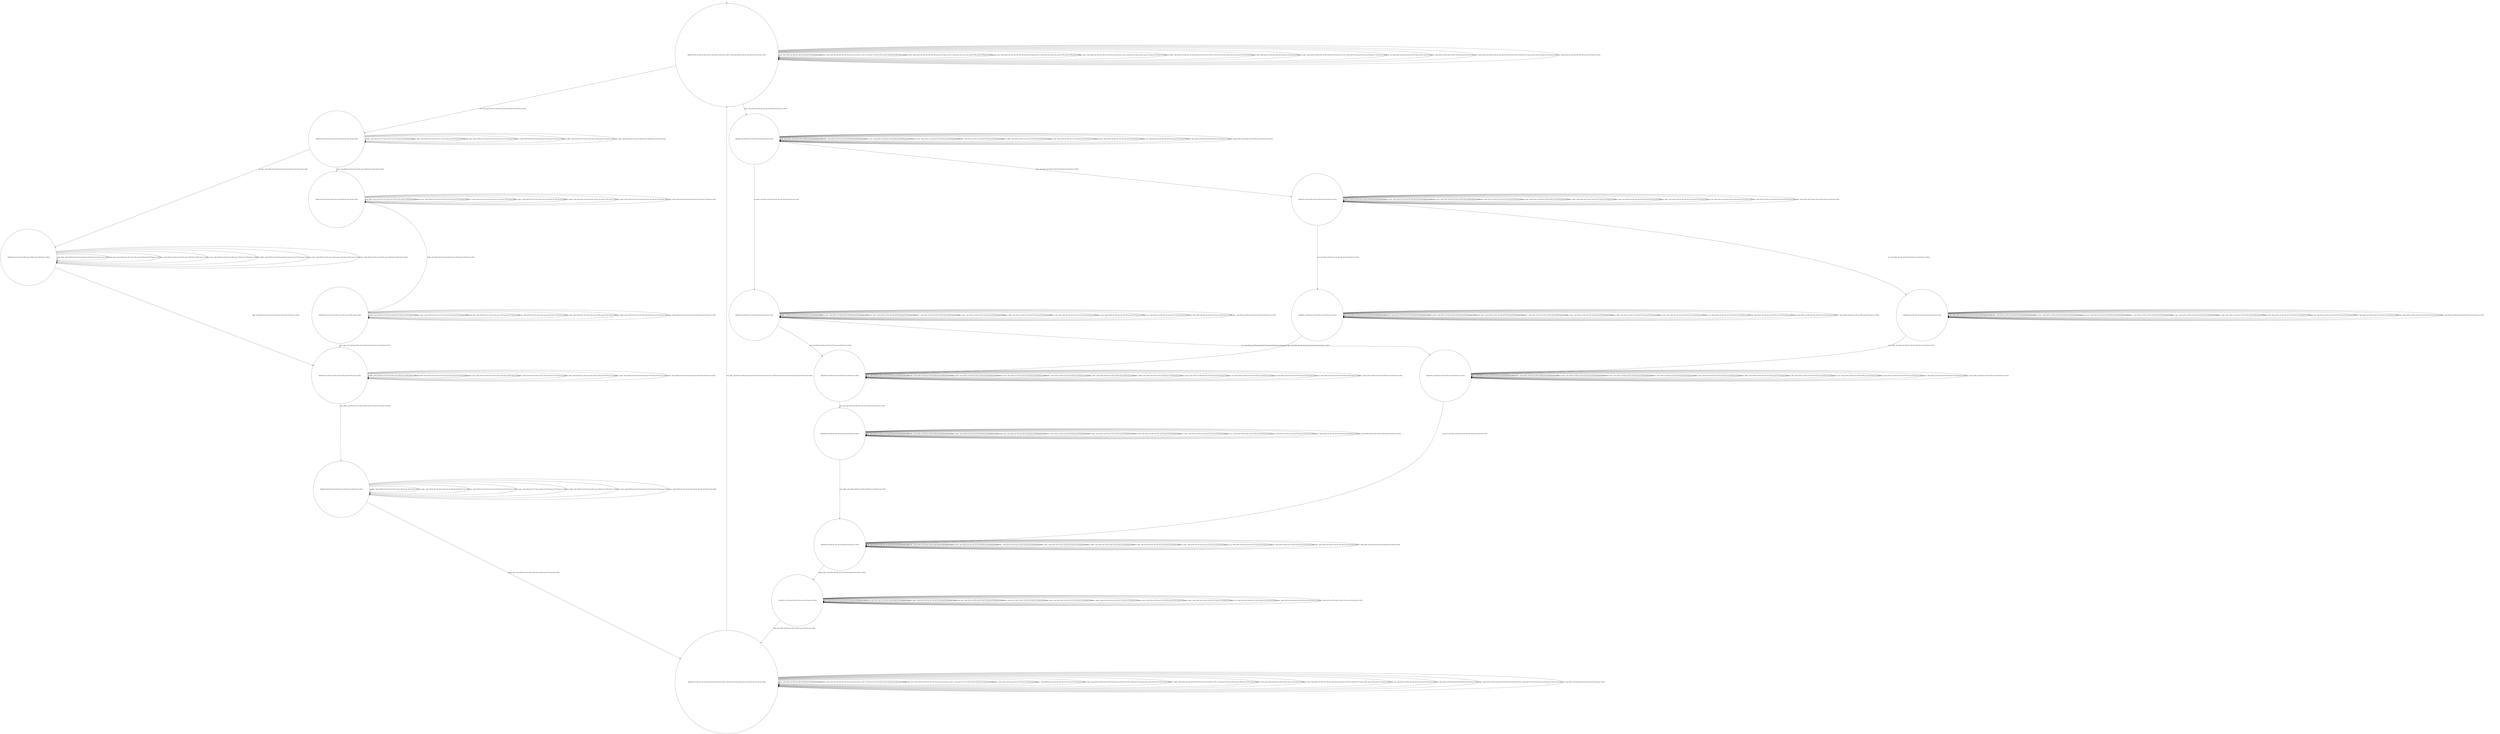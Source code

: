 digraph g {
	edge [lblstyle="above, sloped"];
	s0 [shape="circle" label="0@[((EUR and COF and not DOL and not TEA and not TON and not CAP) or (DOL and TEA and CAP and TON and not EUR and not COF))]"];
	s1 [shape="circle" label="1@[((EUR and COF and not DOL and not TEA and not TON and not CAP))]"];
	s2 [shape="circle" label="2@[((EUR and COF and not DOL and not TEA and not TON and not CAP))]"];
	s3 [shape="circle" label="3@[((EUR and COF and not DOL and not TEA and not TON and not CAP))]"];
	s4 [shape="circle" label="4@[((EUR and COF and not DOL and not TEA and not TON and not CAP))]"];
	s5 [shape="circle" label="5@[((EUR and COF and not DOL and not TEA and not TON and not CAP))]"];
	s6 [shape="circle" label="6@[((EUR and COF and not DOL and not TEA and not TON and not CAP))]"];
	s7 [shape="circle" label="7@[((DOL and TEA and CAP and TON and not EUR and not COF) or (EUR and COF and not DOL and not TEA and not TON and not CAP))]"];
	s8 [shape="circle" label="8@[((DOL and TEA and CAP and TON and not EUR and not COF))]"];
	s9 [shape="circle" label="9@[((DOL and TEA and CAP and TON and not EUR and not COF))]"];
	s10 [shape="circle" label="10@[((DOL and TEA and CAP and TON and not EUR and not COF))]"];
	s11 [shape="circle" label="11@[((DOL and TEA and CAP and TON and not EUR and not COF))]"];
	s12 [shape="circle" label="12@[((DOL and TEA and CAP and TON and not EUR and not COF))]"];
	s13 [shape="circle" label="13@[((DOL and TEA and CAP and TON and not EUR and not COF))]"];
	s14 [shape="circle" label="14@[((DOL and TEA and CAP and TON and not EUR and not COF))]"];
	s15 [shape="circle" label="15@[((DOL and TEA and CAP and TON and not EUR and not COF))]"];
	s16 [shape="circle" label="16@[((DOL and TEA and CAP and TON and not EUR and not COF))]"];
	s17 [shape="circle" label="17@[((DOL and TEA and CAP and TON and not EUR and not COF))]"];
	s0 -> s0 [label="cap / nok() [((DOL and TEA and CAP and TON and not EUR and not COF))]"];
	s0 -> s0 [label="coffee / nok() [((DOL and TEA and CAP and TON and not EUR and not COF) or (EUR and COF and not DOL and not TEA and not TON and not CAP))]"];
	s0 -> s0 [label="cup_taken / nok() [((DOL and TEA and CAP and TON and not EUR and not COF) or (EUR and COF and not DOL and not TEA and not TON and not CAP))]"];
	s0 -> s0 [label="display_done / nok() [((DOL and TEA and CAP and TON and not EUR and not COF) or (EUR and COF and not DOL and not TEA and not TON and not CAP))]"];
	s0 -> s8 [label="dollar / ok() [((DOL and TEA and CAP and TON and not EUR and not COF))]"];
	s0 -> s1 [label="euro / ok() [((EUR and COF and not DOL and not TEA and not TON and not CAP))]"];
	s0 -> s0 [label="no_sugar / nok() [((DOL and TEA and CAP and TON and not EUR and not COF) or (EUR and COF and not DOL and not TEA and not TON and not CAP))]"];
	s0 -> s0 [label="pour_coffee / nok() [((DOL and TEA and CAP and TON and not EUR and not COF) or (EUR and COF and not DOL and not TEA and not TON and not CAP))]"];
	s0 -> s0 [label="pour_milk / nok() [((DOL and TEA and CAP and TON and not EUR and not COF))]"];
	s0 -> s0 [label="pour_sugar / nok() [((DOL and TEA and CAP and TON and not EUR and not COF) or (EUR and COF and not DOL and not TEA and not TON and not CAP))]"];
	s0 -> s0 [label="pour_tea / nok() [((DOL and TEA and CAP and TON and not EUR and not COF))]"];
	s0 -> s0 [label="ring / nok() [((DOL and TEA and CAP and TON and not EUR and not COF))]"];
	s0 -> s0 [label="sugar / nok() [((DOL and TEA and CAP and TON and not EUR and not COF) or (EUR and COF and not DOL and not TEA and not TON and not CAP))]"];
	s0 -> s0 [label="tea / nok() [((DOL and TEA and CAP and TON and not EUR and not COF))]"];
	s1 -> s1 [label="coffee / nok() [((EUR and COF and not DOL and not TEA and not TON and not CAP))]"];
	s1 -> s1 [label="cup_taken / nok() [((EUR and COF and not DOL and not TEA and not TON and not CAP))]"];
	s1 -> s1 [label="display_done / nok() [((EUR and COF and not DOL and not TEA and not TON and not CAP))]"];
	s1 -> s1 [label="euro / nok() [((EUR and COF and not DOL and not TEA and not TON and not CAP))]"];
	s1 -> s2 [label="no_sugar / ok() [((EUR and COF and not DOL and not TEA and not TON and not CAP))]"];
	s1 -> s1 [label="pour_coffee / nok() [((EUR and COF and not DOL and not TEA and not TON and not CAP))]"];
	s1 -> s1 [label="pour_sugar / nok() [((EUR and COF and not DOL and not TEA and not TON and not CAP))]"];
	s1 -> s3 [label="sugar / ok() [((EUR and COF and not DOL and not TEA and not TON and not CAP))]"];
	s2 -> s5 [label="coffee / ok() [((EUR and COF and not DOL and not TEA and not TON and not CAP))]"];
	s2 -> s2 [label="cup_taken / nok() [((EUR and COF and not DOL and not TEA and not TON and not CAP))]"];
	s2 -> s2 [label="display_done / nok() [((EUR and COF and not DOL and not TEA and not TON and not CAP))]"];
	s2 -> s2 [label="euro / nok() [((EUR and COF and not DOL and not TEA and not TON and not CAP))]"];
	s2 -> s2 [label="no_sugar / nok() [((EUR and COF and not DOL and not TEA and not TON and not CAP))]"];
	s2 -> s2 [label="pour_coffee / nok() [((EUR and COF and not DOL and not TEA and not TON and not CAP))]"];
	s2 -> s2 [label="pour_sugar / nok() [((EUR and COF and not DOL and not TEA and not TON and not CAP))]"];
	s2 -> s2 [label="sugar / void() [((EUR and COF and not DOL and not TEA and not TON and not CAP))]"];
	s3 -> s4 [label="coffee / ok() [((EUR and COF and not DOL and not TEA and not TON and not CAP))]"];
	s3 -> s3 [label="cup_taken / nok() [((EUR and COF and not DOL and not TEA and not TON and not CAP))]"];
	s3 -> s3 [label="display_done / nok() [((EUR and COF and not DOL and not TEA and not TON and not CAP))]"];
	s3 -> s3 [label="euro / nok() [((EUR and COF and not DOL and not TEA and not TON and not CAP))]"];
	s3 -> s3 [label="no_sugar / void() [((EUR and COF and not DOL and not TEA and not TON and not CAP))]"];
	s3 -> s3 [label="pour_coffee / nok() [((EUR and COF and not DOL and not TEA and not TON and not CAP))]"];
	s3 -> s3 [label="pour_sugar / nok() [((EUR and COF and not DOL and not TEA and not TON and not CAP))]"];
	s3 -> s3 [label="sugar / nok() [((EUR and COF and not DOL and not TEA and not TON and not CAP))]"];
	s4 -> s4 [label="coffee / nok() [((EUR and COF and not DOL and not TEA and not TON and not CAP))]"];
	s4 -> s4 [label="cup_taken / nok() [((EUR and COF and not DOL and not TEA and not TON and not CAP))]"];
	s4 -> s4 [label="display_done / nok() [((EUR and COF and not DOL and not TEA and not TON and not CAP))]"];
	s4 -> s4 [label="euro / nok() [((EUR and COF and not DOL and not TEA and not TON and not CAP))]"];
	s4 -> s4 [label="no_sugar / nok() [((EUR and COF and not DOL and not TEA and not TON and not CAP))]"];
	s4 -> s4 [label="pour_coffee / nok() [((EUR and COF and not DOL and not TEA and not TON and not CAP))]"];
	s4 -> s5 [label="pour_sugar / ok() [((EUR and COF and not DOL and not TEA and not TON and not CAP))]"];
	s4 -> s4 [label="sugar / nok() [((EUR and COF and not DOL and not TEA and not TON and not CAP))]"];
	s5 -> s5 [label="coffee / nok() [((EUR and COF and not DOL and not TEA and not TON and not CAP))]"];
	s5 -> s5 [label="cup_taken / nok() [((EUR and COF and not DOL and not TEA and not TON and not CAP))]"];
	s5 -> s5 [label="display_done / nok() [((EUR and COF and not DOL and not TEA and not TON and not CAP))]"];
	s5 -> s5 [label="euro / nok() [((EUR and COF and not DOL and not TEA and not TON and not CAP))]"];
	s5 -> s5 [label="no_sugar / nok() [((EUR and COF and not DOL and not TEA and not TON and not CAP))]"];
	s5 -> s6 [label="pour_coffee / ok() [((EUR and COF and not DOL and not TEA and not TON and not CAP))]"];
	s5 -> s5 [label="pour_sugar / nok() [((EUR and COF and not DOL and not TEA and not TON and not CAP))]"];
	s5 -> s5 [label="sugar / nok() [((EUR and COF and not DOL and not TEA and not TON and not CAP))]"];
	s6 -> s6 [label="coffee / nok() [((EUR and COF and not DOL and not TEA and not TON and not CAP))]"];
	s6 -> s6 [label="cup_taken / nok() [((EUR and COF and not DOL and not TEA and not TON and not CAP))]"];
	s6 -> s7 [label="display_done / ok() [((EUR and COF and not DOL and not TEA and not TON and not CAP))]"];
	s6 -> s6 [label="euro / nok() [((EUR and COF and not DOL and not TEA and not TON and not CAP))]"];
	s6 -> s6 [label="no_sugar / nok() [((EUR and COF and not DOL and not TEA and not TON and not CAP))]"];
	s6 -> s6 [label="pour_coffee / nok() [((EUR and COF and not DOL and not TEA and not TON and not CAP))]"];
	s6 -> s6 [label="pour_sugar / nok() [((EUR and COF and not DOL and not TEA and not TON and not CAP))]"];
	s6 -> s6 [label="sugar / nok() [((EUR and COF and not DOL and not TEA and not TON and not CAP))]"];
	s7 -> s7 [label="cap / nok() [((DOL and TEA and CAP and TON and not EUR and not COF))]"];
	s7 -> s7 [label="coffee / nok() [((DOL and TEA and CAP and TON and not EUR and not COF) or (EUR and COF and not DOL and not TEA and not TON and not CAP))]"];
	s7 -> s0 [label="cup_taken / ok() [((DOL and TEA and CAP and TON and not EUR and not COF) or (EUR and COF and not DOL and not TEA and not TON and not CAP))]"];
	s7 -> s7 [label="display_done / nok() [((DOL and TEA and CAP and TON and not EUR and not COF) or (EUR and COF and not DOL and not TEA and not TON and not CAP))]"];
	s7 -> s7 [label="dollar / nok() [((DOL and TEA and CAP and TON and not EUR and not COF))]"];
	s7 -> s7 [label="euro / nok() [((EUR and COF and not DOL and not TEA and not TON and not CAP))]"];
	s7 -> s7 [label="no_sugar / nok() [((DOL and TEA and CAP and TON and not EUR and not COF) or (EUR and COF and not DOL and not TEA and not TON and not CAP))]"];
	s7 -> s7 [label="pour_coffee / nok() [((DOL and TEA and CAP and TON and not EUR and not COF) or (EUR and COF and not DOL and not TEA and not TON and not CAP))]"];
	s7 -> s7 [label="pour_milk / nok() [((DOL and TEA and CAP and TON and not EUR and not COF))]"];
	s7 -> s7 [label="pour_sugar / nok() [((DOL and TEA and CAP and TON and not EUR and not COF) or (EUR and COF and not DOL and not TEA and not TON and not CAP))]"];
	s7 -> s7 [label="pour_tea / nok() [((DOL and TEA and CAP and TON and not EUR and not COF))]"];
	s7 -> s7 [label="ring / nok() [((DOL and TEA and CAP and TON and not EUR and not COF))]"];
	s7 -> s7 [label="sugar / nok() [((DOL and TEA and CAP and TON and not EUR and not COF) or (EUR and COF and not DOL and not TEA and not TON and not CAP))]"];
	s7 -> s7 [label="tea / nok() [((DOL and TEA and CAP and TON and not EUR and not COF))]"];
	s8 -> s8 [label="cap / nok() [((DOL and TEA and CAP and TON and not EUR and not COF))]"];
	s8 -> s8 [label="coffee / nok() [((DOL and TEA and CAP and TON and not EUR and not COF))]"];
	s8 -> s8 [label="cup_taken / nok() [((DOL and TEA and CAP and TON and not EUR and not COF))]"];
	s8 -> s8 [label="display_done / nok() [((DOL and TEA and CAP and TON and not EUR and not COF))]"];
	s8 -> s8 [label="dollar / nok() [((DOL and TEA and CAP and TON and not EUR and not COF))]"];
	s8 -> s9 [label="no_sugar / ok() [((DOL and TEA and CAP and TON and not EUR and not COF))]"];
	s8 -> s8 [label="pour_coffee / nok() [((DOL and TEA and CAP and TON and not EUR and not COF))]"];
	s8 -> s8 [label="pour_milk / nok() [((DOL and TEA and CAP and TON and not EUR and not COF))]"];
	s8 -> s8 [label="pour_sugar / nok() [((DOL and TEA and CAP and TON and not EUR and not COF))]"];
	s8 -> s8 [label="pour_tea / nok() [((DOL and TEA and CAP and TON and not EUR and not COF))]"];
	s8 -> s8 [label="ring / nok() [((DOL and TEA and CAP and TON and not EUR and not COF))]"];
	s8 -> s10 [label="sugar / ok() [((DOL and TEA and CAP and TON and not EUR and not COF))]"];
	s8 -> s8 [label="tea / nok() [((DOL and TEA and CAP and TON and not EUR and not COF))]"];
	s9 -> s13 [label="cap / ok() [((DOL and TEA and CAP and TON and not EUR and not COF))]"];
	s9 -> s9 [label="coffee / Ω [((DOL and TEA and CAP and TON and not EUR and not COF))]"];
	s9 -> s9 [label="cup_taken / nok() [((DOL and TEA and CAP and TON and not EUR and not COF))]"];
	s9 -> s9 [label="display_done / nok() [((DOL and TEA and CAP and TON and not EUR and not COF))]"];
	s9 -> s9 [label="dollar / nok() [((DOL and TEA and CAP and TON and not EUR and not COF))]"];
	s9 -> s9 [label="no_sugar / nok() [((DOL and TEA and CAP and TON and not EUR and not COF))]"];
	s9 -> s9 [label="pour_coffee / nok() [((DOL and TEA and CAP and TON and not EUR and not COF))]"];
	s9 -> s9 [label="pour_milk / nok() [((DOL and TEA and CAP and TON and not EUR and not COF))]"];
	s9 -> s9 [label="pour_sugar / nok() [((DOL and TEA and CAP and TON and not EUR and not COF))]"];
	s9 -> s9 [label="pour_tea / nok() [((DOL and TEA and CAP and TON and not EUR and not COF))]"];
	s9 -> s9 [label="ring / nok() [((DOL and TEA and CAP and TON and not EUR and not COF))]"];
	s9 -> s9 [label="sugar / void() [((DOL and TEA and CAP and TON and not EUR and not COF))]"];
	s9 -> s14 [label="tea / ok() [((DOL and TEA and CAP and TON and not EUR and not COF))]"];
	s10 -> s11 [label="cap / ok() [((DOL and TEA and CAP and TON and not EUR and not COF))]"];
	s10 -> s10 [label="coffee / Ω [((DOL and TEA and CAP and TON and not EUR and not COF))]"];
	s10 -> s10 [label="cup_taken / nok() [((DOL and TEA and CAP and TON and not EUR and not COF))]"];
	s10 -> s10 [label="display_done / nok() [((DOL and TEA and CAP and TON and not EUR and not COF))]"];
	s10 -> s10 [label="dollar / nok() [((DOL and TEA and CAP and TON and not EUR and not COF))]"];
	s10 -> s10 [label="no_sugar / void() [((DOL and TEA and CAP and TON and not EUR and not COF))]"];
	s10 -> s10 [label="pour_coffee / nok() [((DOL and TEA and CAP and TON and not EUR and not COF))]"];
	s10 -> s10 [label="pour_milk / nok() [((DOL and TEA and CAP and TON and not EUR and not COF))]"];
	s10 -> s10 [label="pour_sugar / nok() [((DOL and TEA and CAP and TON and not EUR and not COF))]"];
	s10 -> s10 [label="pour_tea / nok() [((DOL and TEA and CAP and TON and not EUR and not COF))]"];
	s10 -> s10 [label="ring / nok() [((DOL and TEA and CAP and TON and not EUR and not COF))]"];
	s10 -> s10 [label="sugar / nok() [((DOL and TEA and CAP and TON and not EUR and not COF))]"];
	s10 -> s12 [label="tea / ok() [((DOL and TEA and CAP and TON and not EUR and not COF))]"];
	s11 -> s11 [label="cap / nok() [((DOL and TEA and CAP and TON and not EUR and not COF))]"];
	s11 -> s11 [label="coffee / void() [((DOL and TEA and CAP and TON and not EUR and not COF))]"];
	s11 -> s11 [label="cup_taken / nok() [((DOL and TEA and CAP and TON and not EUR and not COF))]"];
	s11 -> s11 [label="display_done / nok() [((DOL and TEA and CAP and TON and not EUR and not COF))]"];
	s11 -> s11 [label="dollar / nok() [((DOL and TEA and CAP and TON and not EUR and not COF))]"];
	s11 -> s11 [label="no_sugar / nok() [((DOL and TEA and CAP and TON and not EUR and not COF))]"];
	s11 -> s11 [label="pour_coffee / nok() [((DOL and TEA and CAP and TON and not EUR and not COF))]"];
	s11 -> s11 [label="pour_milk / nok() [((DOL and TEA and CAP and TON and not EUR and not COF))]"];
	s11 -> s13 [label="pour_sugar / ok() [((DOL and TEA and CAP and TON and not EUR and not COF))]"];
	s11 -> s11 [label="pour_tea / nok() [((DOL and TEA and CAP and TON and not EUR and not COF))]"];
	s11 -> s11 [label="ring / nok() [((DOL and TEA and CAP and TON and not EUR and not COF))]"];
	s11 -> s11 [label="sugar / nok() [((DOL and TEA and CAP and TON and not EUR and not COF))]"];
	s11 -> s11 [label="tea / void() [((DOL and TEA and CAP and TON and not EUR and not COF))]"];
	s12 -> s12 [label="cap / void() [((DOL and TEA and CAP and TON and not EUR and not COF))]"];
	s12 -> s12 [label="coffee / void() [((DOL and TEA and CAP and TON and not EUR and not COF))]"];
	s12 -> s12 [label="cup_taken / nok() [((DOL and TEA and CAP and TON and not EUR and not COF))]"];
	s12 -> s12 [label="display_done / nok() [((DOL and TEA and CAP and TON and not EUR and not COF))]"];
	s12 -> s12 [label="dollar / nok() [((DOL and TEA and CAP and TON and not EUR and not COF))]"];
	s12 -> s12 [label="no_sugar / nok() [((DOL and TEA and CAP and TON and not EUR and not COF))]"];
	s12 -> s12 [label="pour_coffee / nok() [((DOL and TEA and CAP and TON and not EUR and not COF))]"];
	s12 -> s12 [label="pour_milk / nok() [((DOL and TEA and CAP and TON and not EUR and not COF))]"];
	s12 -> s14 [label="pour_sugar / ok() [((DOL and TEA and CAP and TON and not EUR and not COF))]"];
	s12 -> s12 [label="pour_tea / nok() [((DOL and TEA and CAP and TON and not EUR and not COF))]"];
	s12 -> s12 [label="ring / nok() [((DOL and TEA and CAP and TON and not EUR and not COF))]"];
	s12 -> s12 [label="sugar / nok() [((DOL and TEA and CAP and TON and not EUR and not COF))]"];
	s12 -> s12 [label="tea / nok() [((DOL and TEA and CAP and TON and not EUR and not COF))]"];
	s13 -> s13 [label="cap / nok() [((DOL and TEA and CAP and TON and not EUR and not COF))]"];
	s13 -> s13 [label="coffee / void() [((DOL and TEA and CAP and TON and not EUR and not COF))]"];
	s13 -> s13 [label="cup_taken / nok() [((DOL and TEA and CAP and TON and not EUR and not COF))]"];
	s13 -> s13 [label="display_done / nok() [((DOL and TEA and CAP and TON and not EUR and not COF))]"];
	s13 -> s13 [label="dollar / nok() [((DOL and TEA and CAP and TON and not EUR and not COF))]"];
	s13 -> s13 [label="no_sugar / nok() [((DOL and TEA and CAP and TON and not EUR and not COF))]"];
	s13 -> s13 [label="pour_coffee / nok() [((DOL and TEA and CAP and TON and not EUR and not COF))]"];
	s13 -> s16 [label="pour_milk / ok() [((DOL and TEA and CAP and TON and not EUR and not COF))]"];
	s13 -> s13 [label="pour_sugar / nok() [((DOL and TEA and CAP and TON and not EUR and not COF))]"];
	s13 -> s13 [label="pour_tea / nok() [((DOL and TEA and CAP and TON and not EUR and not COF))]"];
	s13 -> s13 [label="ring / nok() [((DOL and TEA and CAP and TON and not EUR and not COF))]"];
	s13 -> s13 [label="sugar / nok() [((DOL and TEA and CAP and TON and not EUR and not COF))]"];
	s13 -> s13 [label="tea / void() [((DOL and TEA and CAP and TON and not EUR and not COF))]"];
	s14 -> s14 [label="cap / void() [((DOL and TEA and CAP and TON and not EUR and not COF))]"];
	s14 -> s14 [label="coffee / void() [((DOL and TEA and CAP and TON and not EUR and not COF))]"];
	s14 -> s14 [label="cup_taken / nok() [((DOL and TEA and CAP and TON and not EUR and not COF))]"];
	s14 -> s14 [label="display_done / nok() [((DOL and TEA and CAP and TON and not EUR and not COF))]"];
	s14 -> s14 [label="dollar / nok() [((DOL and TEA and CAP and TON and not EUR and not COF))]"];
	s14 -> s14 [label="no_sugar / nok() [((DOL and TEA and CAP and TON and not EUR and not COF))]"];
	s14 -> s14 [label="pour_coffee / nok() [((DOL and TEA and CAP and TON and not EUR and not COF))]"];
	s14 -> s14 [label="pour_milk / nok() [((DOL and TEA and CAP and TON and not EUR and not COF))]"];
	s14 -> s14 [label="pour_sugar / nok() [((DOL and TEA and CAP and TON and not EUR and not COF))]"];
	s14 -> s15 [label="pour_tea / ok() [((DOL and TEA and CAP and TON and not EUR and not COF))]"];
	s14 -> s14 [label="ring / nok() [((DOL and TEA and CAP and TON and not EUR and not COF))]"];
	s14 -> s14 [label="sugar / nok() [((DOL and TEA and CAP and TON and not EUR and not COF))]"];
	s14 -> s14 [label="tea / nok() [((DOL and TEA and CAP and TON and not EUR and not COF))]"];
	s15 -> s15 [label="cap / nok() [((DOL and TEA and CAP and TON and not EUR and not COF))]"];
	s15 -> s15 [label="coffee / nok() [((DOL and TEA and CAP and TON and not EUR and not COF))]"];
	s15 -> s15 [label="cup_taken / nok() [((DOL and TEA and CAP and TON and not EUR and not COF))]"];
	s15 -> s17 [label="display_done / ok() [((DOL and TEA and CAP and TON and not EUR and not COF))]"];
	s15 -> s15 [label="dollar / nok() [((DOL and TEA and CAP and TON and not EUR and not COF))]"];
	s15 -> s15 [label="no_sugar / nok() [((DOL and TEA and CAP and TON and not EUR and not COF))]"];
	s15 -> s15 [label="pour_coffee / nok() [((DOL and TEA and CAP and TON and not EUR and not COF))]"];
	s15 -> s15 [label="pour_milk / nok() [((DOL and TEA and CAP and TON and not EUR and not COF))]"];
	s15 -> s15 [label="pour_sugar / nok() [((DOL and TEA and CAP and TON and not EUR and not COF))]"];
	s15 -> s15 [label="pour_tea / nok() [((DOL and TEA and CAP and TON and not EUR and not COF))]"];
	s15 -> s15 [label="ring / nok() [((DOL and TEA and CAP and TON and not EUR and not COF))]"];
	s15 -> s15 [label="sugar / nok() [((DOL and TEA and CAP and TON and not EUR and not COF))]"];
	s15 -> s15 [label="tea / nok() [((DOL and TEA and CAP and TON and not EUR and not COF))]"];
	s16 -> s16 [label="cap / nok() [((DOL and TEA and CAP and TON and not EUR and not COF))]"];
	s16 -> s16 [label="coffee / nok() [((DOL and TEA and CAP and TON and not EUR and not COF))]"];
	s16 -> s16 [label="cup_taken / nok() [((DOL and TEA and CAP and TON and not EUR and not COF))]"];
	s16 -> s16 [label="display_done / nok() [((DOL and TEA and CAP and TON and not EUR and not COF))]"];
	s16 -> s16 [label="dollar / nok() [((DOL and TEA and CAP and TON and not EUR and not COF))]"];
	s16 -> s16 [label="no_sugar / nok() [((DOL and TEA and CAP and TON and not EUR and not COF))]"];
	s16 -> s15 [label="pour_coffee / ok() [((DOL and TEA and CAP and TON and not EUR and not COF))]"];
	s16 -> s16 [label="pour_milk / nok() [((DOL and TEA and CAP and TON and not EUR and not COF))]"];
	s16 -> s16 [label="pour_sugar / nok() [((DOL and TEA and CAP and TON and not EUR and not COF))]"];
	s16 -> s16 [label="pour_tea / nok() [((DOL and TEA and CAP and TON and not EUR and not COF))]"];
	s16 -> s16 [label="ring / nok() [((DOL and TEA and CAP and TON and not EUR and not COF))]"];
	s16 -> s16 [label="sugar / nok() [((DOL and TEA and CAP and TON and not EUR and not COF))]"];
	s16 -> s16 [label="tea / nok() [((DOL and TEA and CAP and TON and not EUR and not COF))]"];
	s17 -> s17 [label="cap / nok() [((DOL and TEA and CAP and TON and not EUR and not COF))]"];
	s17 -> s17 [label="coffee / nok() [((DOL and TEA and CAP and TON and not EUR and not COF))]"];
	s17 -> s17 [label="cup_taken / nok() [((DOL and TEA and CAP and TON and not EUR and not COF))]"];
	s17 -> s17 [label="display_done / nok() [((DOL and TEA and CAP and TON and not EUR and not COF))]"];
	s17 -> s17 [label="dollar / nok() [((DOL and TEA and CAP and TON and not EUR and not COF))]"];
	s17 -> s17 [label="no_sugar / nok() [((DOL and TEA and CAP and TON and not EUR and not COF))]"];
	s17 -> s17 [label="pour_coffee / nok() [((DOL and TEA and CAP and TON and not EUR and not COF))]"];
	s17 -> s17 [label="pour_milk / nok() [((DOL and TEA and CAP and TON and not EUR and not COF))]"];
	s17 -> s17 [label="pour_sugar / nok() [((DOL and TEA and CAP and TON and not EUR and not COF))]"];
	s17 -> s17 [label="pour_tea / nok() [((DOL and TEA and CAP and TON and not EUR and not COF))]"];
	s17 -> s7 [label="ring / ok() [((DOL and TEA and CAP and TON and not EUR and not COF))]"];
	s17 -> s17 [label="sugar / nok() [((DOL and TEA and CAP and TON and not EUR and not COF))]"];
	s17 -> s17 [label="tea / nok() [((DOL and TEA and CAP and TON and not EUR and not COF))]"];
	__start0 [label="" shape="none" width="0" height="0"];
	__start0 -> s0;
}